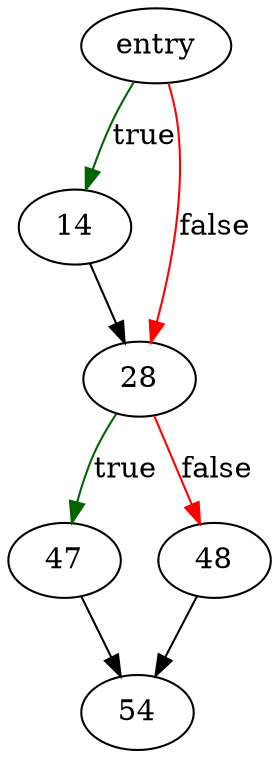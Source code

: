 digraph "sqlite3VdbeSetNumCols" {
	// Node definitions.
	2 [label=entry];
	14;
	28;
	47;
	48;
	54;

	// Edge definitions.
	2 -> 14 [
		color=darkgreen
		label=true
	];
	2 -> 28 [
		color=red
		label=false
	];
	14 -> 28;
	28 -> 47 [
		color=darkgreen
		label=true
	];
	28 -> 48 [
		color=red
		label=false
	];
	47 -> 54;
	48 -> 54;
}